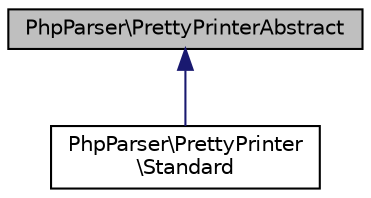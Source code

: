 digraph "PhpParser\PrettyPrinterAbstract"
{
  edge [fontname="Helvetica",fontsize="10",labelfontname="Helvetica",labelfontsize="10"];
  node [fontname="Helvetica",fontsize="10",shape=record];
  Node0 [label="PhpParser\\PrettyPrinterAbstract",height=0.2,width=0.4,color="black", fillcolor="grey75", style="filled", fontcolor="black"];
  Node0 -> Node1 [dir="back",color="midnightblue",fontsize="10",style="solid",fontname="Helvetica"];
  Node1 [label="PhpParser\\PrettyPrinter\l\\Standard",height=0.2,width=0.4,color="black", fillcolor="white", style="filled",URL="$classPhpParser_1_1PrettyPrinter_1_1Standard.html"];
}
